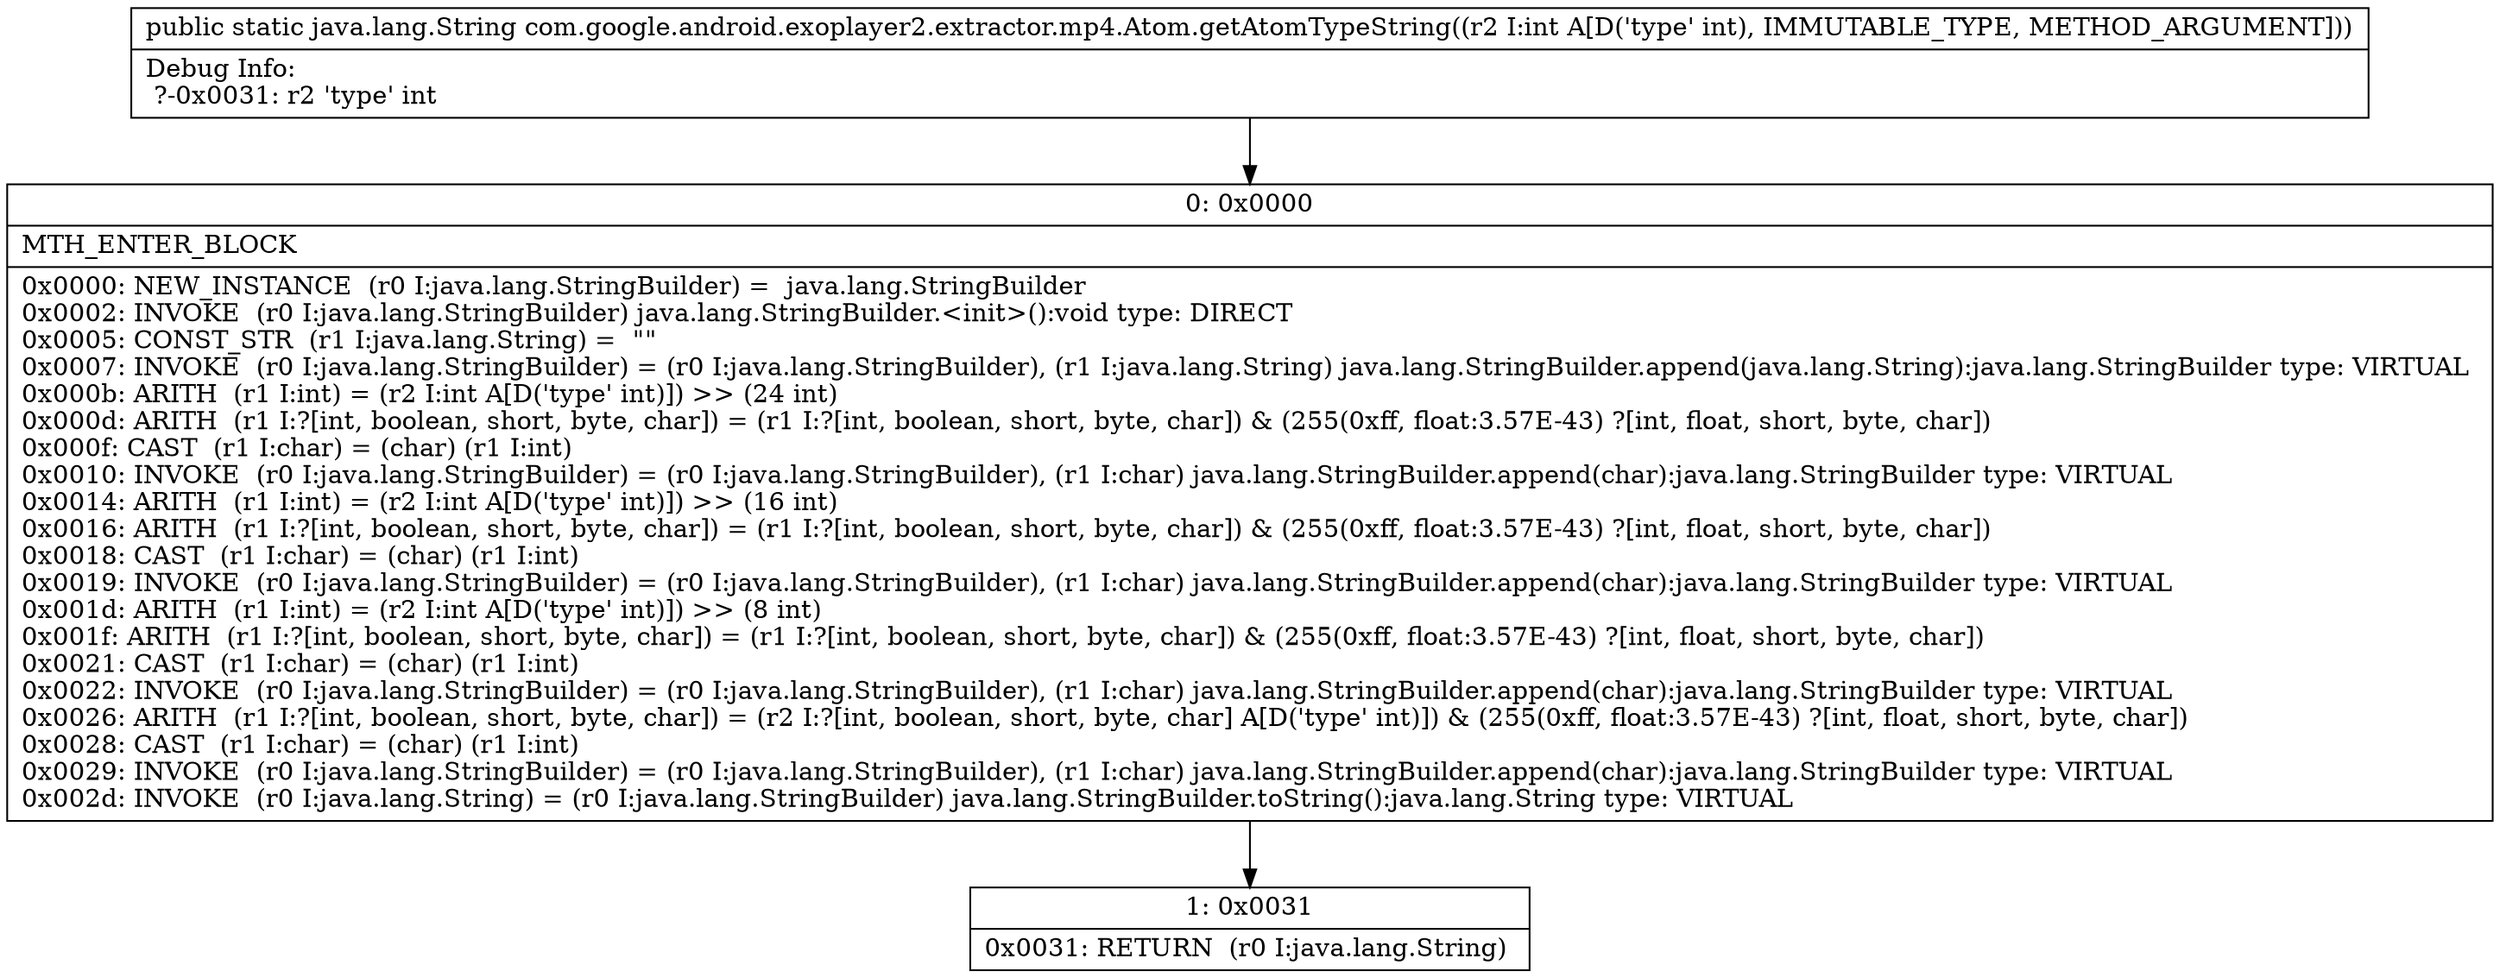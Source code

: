 digraph "CFG forcom.google.android.exoplayer2.extractor.mp4.Atom.getAtomTypeString(I)Ljava\/lang\/String;" {
Node_0 [shape=record,label="{0\:\ 0x0000|MTH_ENTER_BLOCK\l|0x0000: NEW_INSTANCE  (r0 I:java.lang.StringBuilder) =  java.lang.StringBuilder \l0x0002: INVOKE  (r0 I:java.lang.StringBuilder) java.lang.StringBuilder.\<init\>():void type: DIRECT \l0x0005: CONST_STR  (r1 I:java.lang.String) =  \"\" \l0x0007: INVOKE  (r0 I:java.lang.StringBuilder) = (r0 I:java.lang.StringBuilder), (r1 I:java.lang.String) java.lang.StringBuilder.append(java.lang.String):java.lang.StringBuilder type: VIRTUAL \l0x000b: ARITH  (r1 I:int) = (r2 I:int A[D('type' int)]) \>\> (24 int) \l0x000d: ARITH  (r1 I:?[int, boolean, short, byte, char]) = (r1 I:?[int, boolean, short, byte, char]) & (255(0xff, float:3.57E\-43) ?[int, float, short, byte, char]) \l0x000f: CAST  (r1 I:char) = (char) (r1 I:int) \l0x0010: INVOKE  (r0 I:java.lang.StringBuilder) = (r0 I:java.lang.StringBuilder), (r1 I:char) java.lang.StringBuilder.append(char):java.lang.StringBuilder type: VIRTUAL \l0x0014: ARITH  (r1 I:int) = (r2 I:int A[D('type' int)]) \>\> (16 int) \l0x0016: ARITH  (r1 I:?[int, boolean, short, byte, char]) = (r1 I:?[int, boolean, short, byte, char]) & (255(0xff, float:3.57E\-43) ?[int, float, short, byte, char]) \l0x0018: CAST  (r1 I:char) = (char) (r1 I:int) \l0x0019: INVOKE  (r0 I:java.lang.StringBuilder) = (r0 I:java.lang.StringBuilder), (r1 I:char) java.lang.StringBuilder.append(char):java.lang.StringBuilder type: VIRTUAL \l0x001d: ARITH  (r1 I:int) = (r2 I:int A[D('type' int)]) \>\> (8 int) \l0x001f: ARITH  (r1 I:?[int, boolean, short, byte, char]) = (r1 I:?[int, boolean, short, byte, char]) & (255(0xff, float:3.57E\-43) ?[int, float, short, byte, char]) \l0x0021: CAST  (r1 I:char) = (char) (r1 I:int) \l0x0022: INVOKE  (r0 I:java.lang.StringBuilder) = (r0 I:java.lang.StringBuilder), (r1 I:char) java.lang.StringBuilder.append(char):java.lang.StringBuilder type: VIRTUAL \l0x0026: ARITH  (r1 I:?[int, boolean, short, byte, char]) = (r2 I:?[int, boolean, short, byte, char] A[D('type' int)]) & (255(0xff, float:3.57E\-43) ?[int, float, short, byte, char]) \l0x0028: CAST  (r1 I:char) = (char) (r1 I:int) \l0x0029: INVOKE  (r0 I:java.lang.StringBuilder) = (r0 I:java.lang.StringBuilder), (r1 I:char) java.lang.StringBuilder.append(char):java.lang.StringBuilder type: VIRTUAL \l0x002d: INVOKE  (r0 I:java.lang.String) = (r0 I:java.lang.StringBuilder) java.lang.StringBuilder.toString():java.lang.String type: VIRTUAL \l}"];
Node_1 [shape=record,label="{1\:\ 0x0031|0x0031: RETURN  (r0 I:java.lang.String) \l}"];
MethodNode[shape=record,label="{public static java.lang.String com.google.android.exoplayer2.extractor.mp4.Atom.getAtomTypeString((r2 I:int A[D('type' int), IMMUTABLE_TYPE, METHOD_ARGUMENT]))  | Debug Info:\l  ?\-0x0031: r2 'type' int\l}"];
MethodNode -> Node_0;
Node_0 -> Node_1;
}

